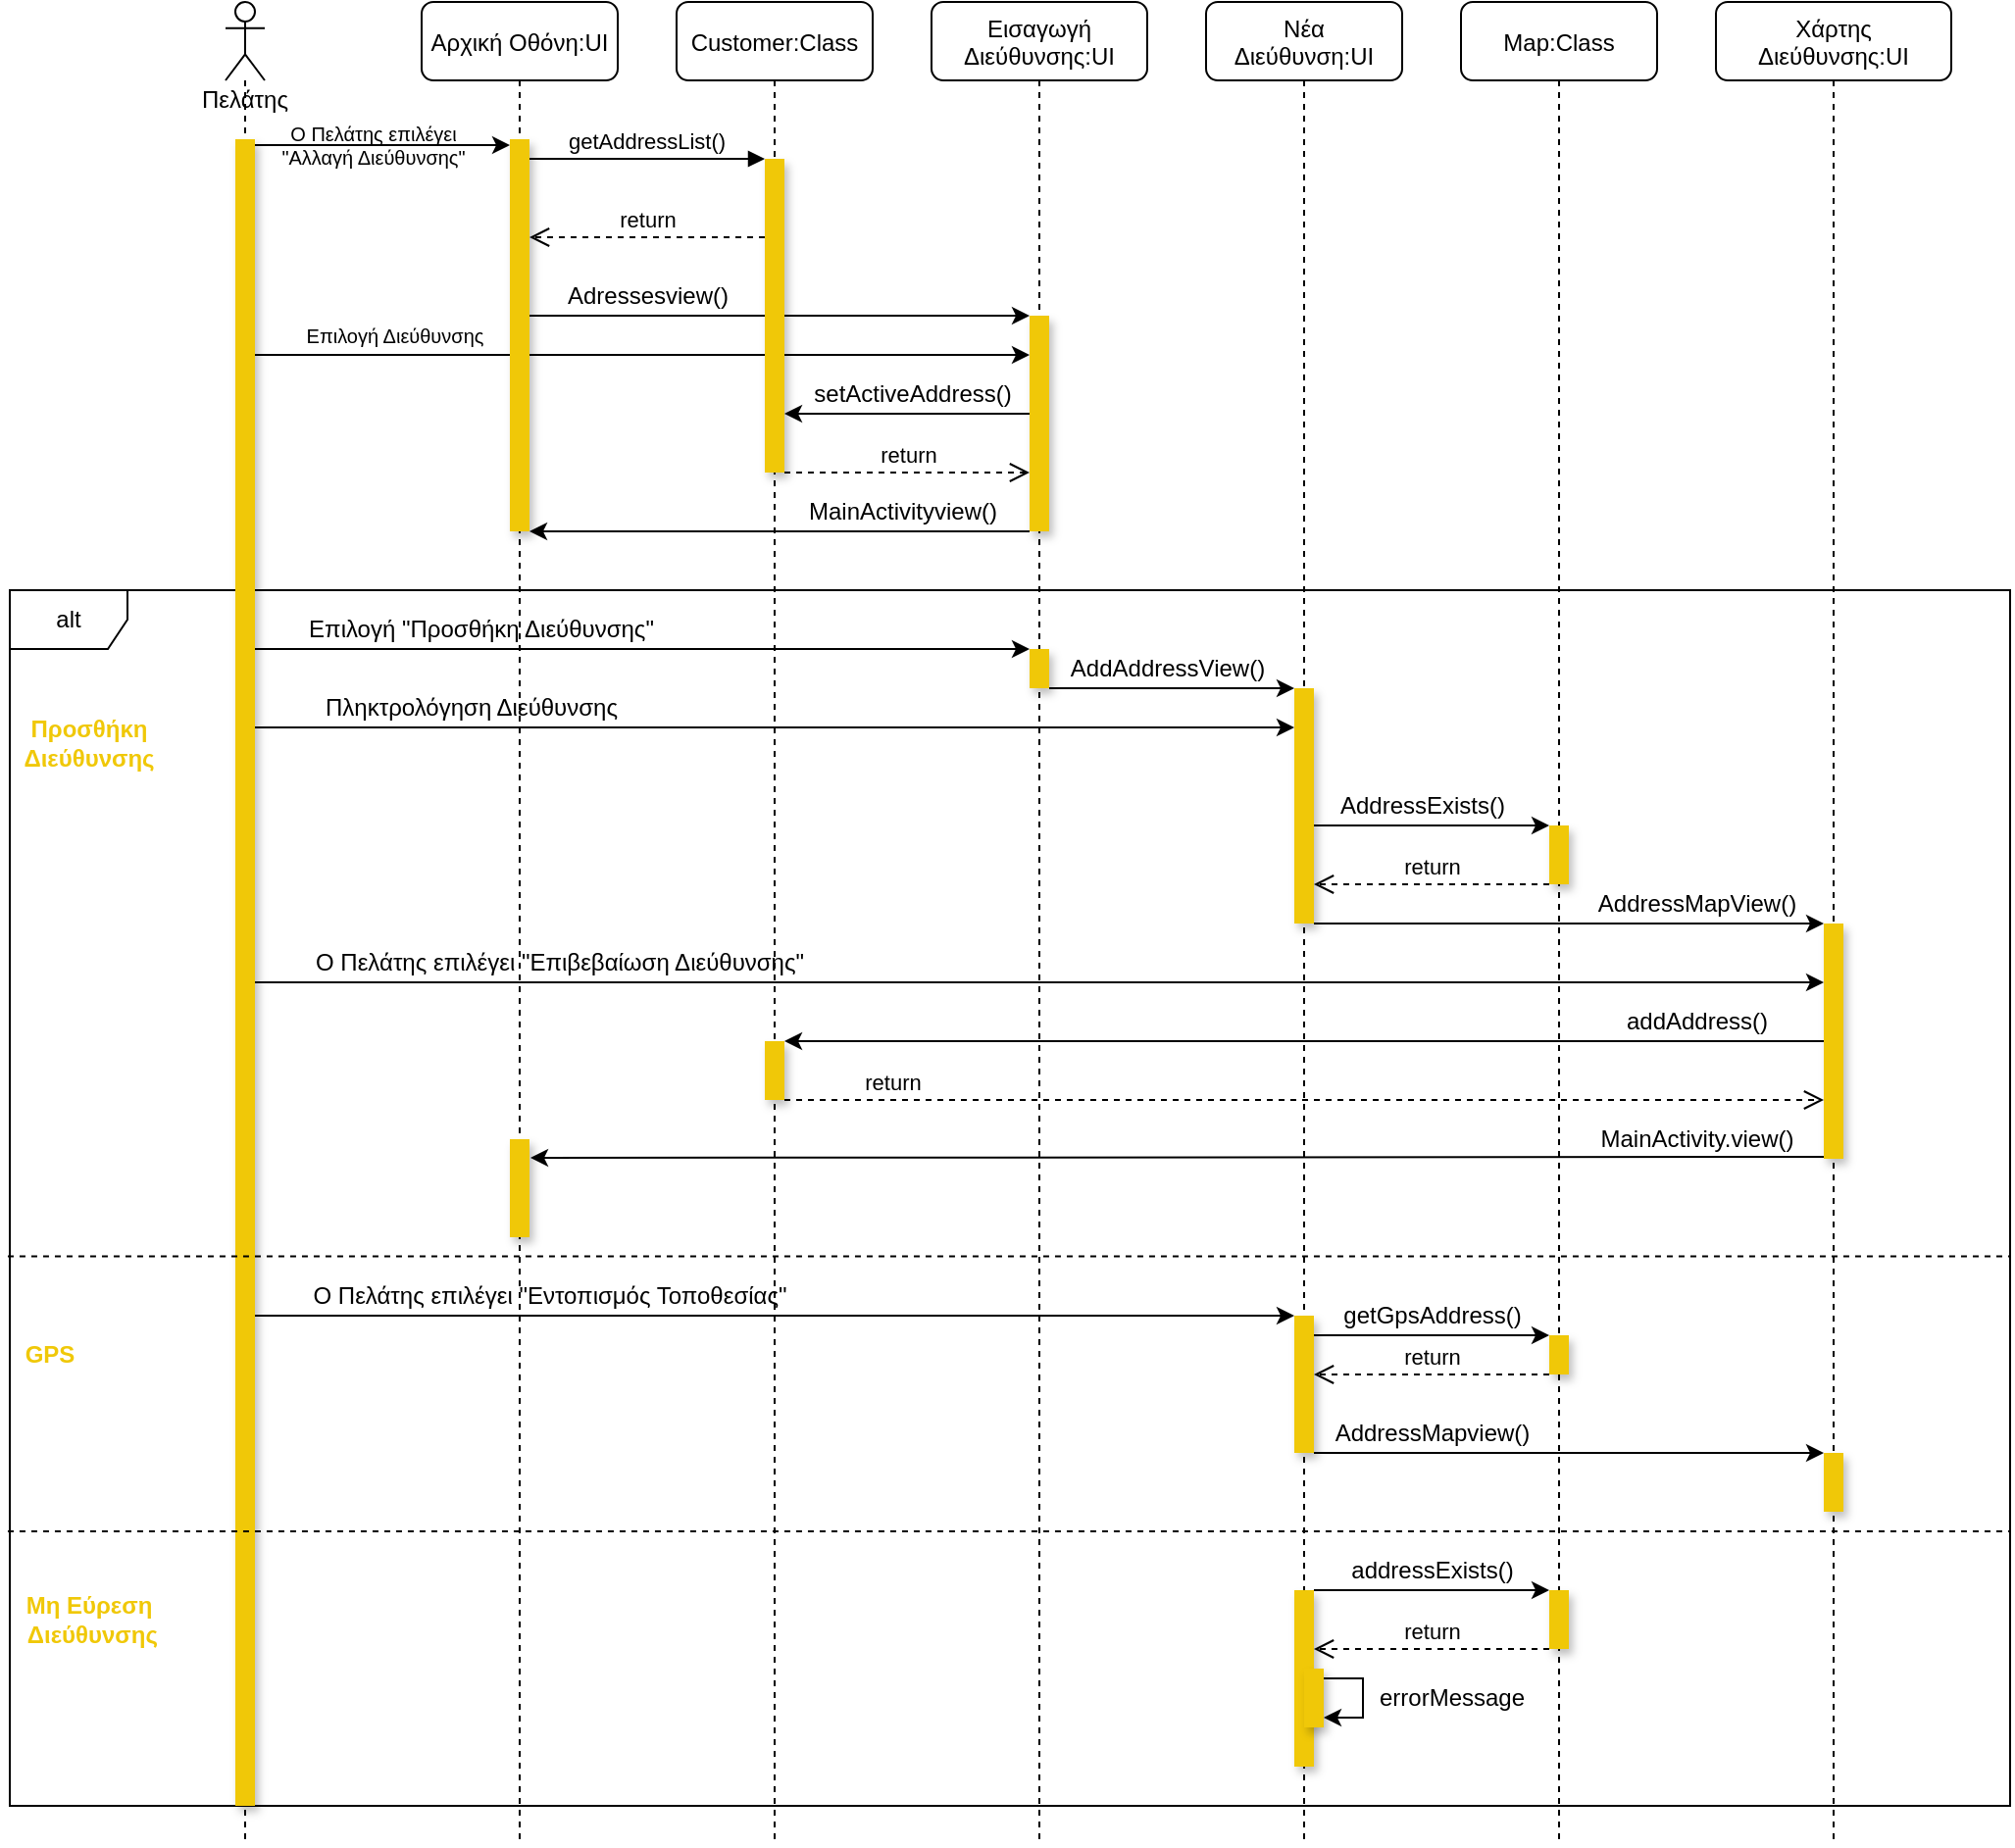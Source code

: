 <mxfile version="18.0.6" type="device"><diagram id="kgpKYQtTHZ0yAKxKKP6v" name="Page-1"><mxGraphModel dx="612" dy="506" grid="1" gridSize="10" guides="1" tooltips="1" connect="1" arrows="1" fold="1" page="1" pageScale="1" pageWidth="850" pageHeight="1100" math="0" shadow="0"><root><mxCell id="0"/><mxCell id="1" parent="0"/><mxCell id="HkhpPKgz1StIO--WnD1c-1" style="edgeStyle=orthogonalEdgeStyle;rounded=0;orthogonalLoop=1;jettySize=auto;html=1;" parent="1" source="HkhpPKgz1StIO--WnD1c-14" target="HkhpPKgz1StIO--WnD1c-18" edge="1"><mxGeometry relative="1" as="geometry"><Array as="points"><mxPoint x="785" y="410"/><mxPoint x="785" y="410"/></Array></mxGeometry></mxCell><mxCell id="HkhpPKgz1StIO--WnD1c-2" value="Επιλογή Διεύθυνσης" style="edgeLabel;html=1;align=center;verticalAlign=middle;resizable=0;points=[];fontSize=10;" parent="HkhpPKgz1StIO--WnD1c-1" vertex="1" connectable="0"><mxGeometry x="-0.725" y="1" relative="1" as="geometry"><mxPoint x="16" y="-9" as="offset"/></mxGeometry></mxCell><mxCell id="HkhpPKgz1StIO--WnD1c-3" style="edgeStyle=orthogonalEdgeStyle;rounded=0;orthogonalLoop=1;jettySize=auto;html=1;" parent="1" source="HkhpPKgz1StIO--WnD1c-6" target="HkhpPKgz1StIO--WnD1c-18" edge="1"><mxGeometry relative="1" as="geometry"><Array as="points"><mxPoint x="695" y="390"/><mxPoint x="695" y="390"/></Array></mxGeometry></mxCell><mxCell id="HkhpPKgz1StIO--WnD1c-4" value="alt" style="shape=umlFrame;whiteSpace=wrap;html=1;shadow=0;fillColor=#FFFFFF;gradientColor=none;" parent="1" vertex="1"><mxGeometry x="365" y="530" width="1020" height="620" as="geometry"/></mxCell><mxCell id="HkhpPKgz1StIO--WnD1c-5" value="Αρχική Οθόνη:UI" style="shape=umlLifeline;perimeter=lifelinePerimeter;container=1;collapsible=0;recursiveResize=0;rounded=1;shadow=0;strokeWidth=1;" parent="1" vertex="1"><mxGeometry x="575" y="230" width="100" height="940" as="geometry"/></mxCell><mxCell id="HkhpPKgz1StIO--WnD1c-6" value="" style="points=[];perimeter=orthogonalPerimeter;rounded=0;shadow=1;strokeWidth=1;gradientColor=none;fillColor=#F0C808;strokeColor=none;" parent="HkhpPKgz1StIO--WnD1c-5" vertex="1"><mxGeometry x="45" y="70" width="10" height="200" as="geometry"/></mxCell><mxCell id="HkhpPKgz1StIO--WnD1c-7" value="" style="html=1;points=[];perimeter=orthogonalPerimeter;shadow=1;fillColor=#F0C808;gradientColor=none;fontColor=#000000;strokeColor=none;" parent="HkhpPKgz1StIO--WnD1c-5" vertex="1"><mxGeometry x="45" y="580" width="10" height="50" as="geometry"/></mxCell><mxCell id="HkhpPKgz1StIO--WnD1c-8" style="edgeStyle=orthogonalEdgeStyle;rounded=0;orthogonalLoop=1;jettySize=auto;html=1;entryX=1.05;entryY=0.19;entryDx=0;entryDy=0;entryPerimeter=0;" parent="HkhpPKgz1StIO--WnD1c-5" target="HkhpPKgz1StIO--WnD1c-7" edge="1"><mxGeometry relative="1" as="geometry"><mxPoint x="720" y="589" as="sourcePoint"/><mxPoint x="75" y="590" as="targetPoint"/><Array as="points"/></mxGeometry></mxCell><mxCell id="HkhpPKgz1StIO--WnD1c-9" value="Customer:Class" style="shape=umlLifeline;perimeter=lifelinePerimeter;container=1;collapsible=0;recursiveResize=0;rounded=1;shadow=0;strokeWidth=1;" parent="1" vertex="1"><mxGeometry x="705" y="230" width="100" height="940" as="geometry"/></mxCell><mxCell id="HkhpPKgz1StIO--WnD1c-10" value="" style="points=[];perimeter=orthogonalPerimeter;rounded=0;shadow=1;strokeWidth=1;fillColor=#F0C808;strokeColor=none;" parent="HkhpPKgz1StIO--WnD1c-9" vertex="1"><mxGeometry x="45" y="80" width="10" height="160" as="geometry"/></mxCell><mxCell id="HkhpPKgz1StIO--WnD1c-11" value="" style="html=1;points=[];perimeter=orthogonalPerimeter;shadow=1;fillColor=#F0C808;gradientColor=none;fontColor=#000000;strokeColor=none;" parent="HkhpPKgz1StIO--WnD1c-9" vertex="1"><mxGeometry x="45" y="530" width="10" height="30" as="geometry"/></mxCell><mxCell id="HkhpPKgz1StIO--WnD1c-12" value="getAddressList()" style="verticalAlign=bottom;endArrow=block;entryX=0;entryY=0;shadow=0;strokeWidth=1;" parent="1" source="HkhpPKgz1StIO--WnD1c-6" target="HkhpPKgz1StIO--WnD1c-10" edge="1"><mxGeometry relative="1" as="geometry"><mxPoint x="500" y="310" as="sourcePoint"/></mxGeometry></mxCell><mxCell id="HkhpPKgz1StIO--WnD1c-13" value="Πελάτης" style="shape=umlLifeline;participant=umlActor;perimeter=lifelinePerimeter;whiteSpace=wrap;html=1;container=1;collapsible=0;recursiveResize=0;verticalAlign=top;spacingTop=36;outlineConnect=0;" parent="1" vertex="1"><mxGeometry x="475" y="230" width="20" height="940" as="geometry"/></mxCell><mxCell id="HkhpPKgz1StIO--WnD1c-14" value="" style="html=1;points=[];perimeter=orthogonalPerimeter;fillColor=#F0C808;strokeColor=none;shadow=1;" parent="HkhpPKgz1StIO--WnD1c-13" vertex="1"><mxGeometry x="5" y="70" width="10" height="850" as="geometry"/></mxCell><mxCell id="HkhpPKgz1StIO--WnD1c-15" style="edgeStyle=orthogonalEdgeStyle;rounded=0;orthogonalLoop=1;jettySize=auto;html=1;" parent="1" edge="1"><mxGeometry relative="1" as="geometry"><Array as="points"><mxPoint x="575" y="303"/><mxPoint x="575" y="303"/></Array><mxPoint x="490" y="303" as="sourcePoint"/><mxPoint x="620" y="303" as="targetPoint"/></mxGeometry></mxCell><mxCell id="HkhpPKgz1StIO--WnD1c-16" value="return" style="html=1;verticalAlign=bottom;endArrow=open;dashed=1;endSize=8;rounded=0;" parent="1" source="HkhpPKgz1StIO--WnD1c-10" target="HkhpPKgz1StIO--WnD1c-6" edge="1"><mxGeometry relative="1" as="geometry"><mxPoint x="815" y="360" as="sourcePoint"/><mxPoint x="735" y="360" as="targetPoint"/><Array as="points"><mxPoint x="685" y="350"/></Array></mxGeometry></mxCell><mxCell id="HkhpPKgz1StIO--WnD1c-17" value="Εισαγωγή&#10;Διεύθυνσης:UI" style="shape=umlLifeline;perimeter=lifelinePerimeter;container=1;collapsible=0;recursiveResize=0;rounded=1;shadow=0;strokeWidth=1;" parent="1" vertex="1"><mxGeometry x="835" y="230" width="110" height="940" as="geometry"/></mxCell><mxCell id="HkhpPKgz1StIO--WnD1c-18" value="" style="points=[];perimeter=orthogonalPerimeter;rounded=0;shadow=1;strokeWidth=1;fillColor=#F0C808;strokeColor=none;" parent="HkhpPKgz1StIO--WnD1c-17" vertex="1"><mxGeometry x="50" y="160" width="10" height="110" as="geometry"/></mxCell><mxCell id="HkhpPKgz1StIO--WnD1c-19" value="" style="points=[];perimeter=orthogonalPerimeter;rounded=0;shadow=1;strokeWidth=1;fillColor=#F0C808;strokeColor=none;" parent="HkhpPKgz1StIO--WnD1c-17" vertex="1"><mxGeometry x="50" y="330" width="10" height="20" as="geometry"/></mxCell><mxCell id="HkhpPKgz1StIO--WnD1c-20" value="Adressesview()" style="text;html=1;align=center;verticalAlign=middle;resizable=0;points=[];autosize=1;strokeColor=none;fillColor=none;" parent="1" vertex="1"><mxGeometry x="640" y="370" width="100" height="20" as="geometry"/></mxCell><mxCell id="HkhpPKgz1StIO--WnD1c-21" style="edgeStyle=orthogonalEdgeStyle;rounded=0;orthogonalLoop=1;jettySize=auto;html=1;" parent="1" source="HkhpPKgz1StIO--WnD1c-18" target="HkhpPKgz1StIO--WnD1c-10" edge="1"><mxGeometry relative="1" as="geometry"><Array as="points"><mxPoint x="815" y="440"/><mxPoint x="815" y="440"/></Array></mxGeometry></mxCell><mxCell id="HkhpPKgz1StIO--WnD1c-22" value="setActiveAddress()" style="text;html=1;align=center;verticalAlign=middle;resizable=0;points=[];autosize=1;strokeColor=none;fillColor=none;" parent="1" vertex="1"><mxGeometry x="765" y="420" width="120" height="20" as="geometry"/></mxCell><mxCell id="HkhpPKgz1StIO--WnD1c-23" value="return" style="html=1;verticalAlign=bottom;endArrow=open;dashed=1;endSize=8;rounded=0;" parent="1" source="HkhpPKgz1StIO--WnD1c-10" target="HkhpPKgz1StIO--WnD1c-18" edge="1"><mxGeometry relative="1" as="geometry"><mxPoint x="785" y="470" as="sourcePoint"/><mxPoint x="815" y="470" as="targetPoint"/><Array as="points"><mxPoint x="775" y="470"/></Array></mxGeometry></mxCell><mxCell id="HkhpPKgz1StIO--WnD1c-24" style="edgeStyle=orthogonalEdgeStyle;rounded=0;orthogonalLoop=1;jettySize=auto;html=1;" parent="1" source="HkhpPKgz1StIO--WnD1c-18" target="HkhpPKgz1StIO--WnD1c-6" edge="1"><mxGeometry relative="1" as="geometry"><Array as="points"><mxPoint x="755" y="500"/><mxPoint x="755" y="500"/></Array></mxGeometry></mxCell><mxCell id="HkhpPKgz1StIO--WnD1c-25" value="MainActivityview()" style="text;html=1;align=center;verticalAlign=middle;resizable=0;points=[];autosize=1;strokeColor=none;fillColor=none;" parent="1" vertex="1"><mxGeometry x="765" y="480" width="110" height="20" as="geometry"/></mxCell><mxCell id="HkhpPKgz1StIO--WnD1c-26" style="edgeStyle=orthogonalEdgeStyle;rounded=0;orthogonalLoop=1;jettySize=auto;html=1;" parent="1" source="HkhpPKgz1StIO--WnD1c-14" edge="1"><mxGeometry relative="1" as="geometry"><mxPoint x="885" y="560" as="targetPoint"/><Array as="points"><mxPoint x="585" y="560"/><mxPoint x="585" y="560"/></Array></mxGeometry></mxCell><mxCell id="HkhpPKgz1StIO--WnD1c-27" value="Επιλογή &quot;Προσθήκη Διεύθυνσης&quot;" style="text;html=1;align=center;verticalAlign=middle;resizable=0;points=[];autosize=1;strokeColor=none;fillColor=none;" parent="1" vertex="1"><mxGeometry x="505" y="540" width="200" height="20" as="geometry"/></mxCell><mxCell id="HkhpPKgz1StIO--WnD1c-28" value="Νέα &#10;Διεύθυνση:UI" style="shape=umlLifeline;perimeter=lifelinePerimeter;container=1;collapsible=0;recursiveResize=0;rounded=1;shadow=0;strokeWidth=1;" parent="1" vertex="1"><mxGeometry x="975" y="230" width="100" height="940" as="geometry"/></mxCell><mxCell id="HkhpPKgz1StIO--WnD1c-29" value="" style="points=[];perimeter=orthogonalPerimeter;rounded=0;shadow=1;strokeWidth=1;fillColor=#F0C808;strokeColor=none;" parent="HkhpPKgz1StIO--WnD1c-28" vertex="1"><mxGeometry x="45" y="350" width="10" height="120" as="geometry"/></mxCell><mxCell id="HkhpPKgz1StIO--WnD1c-30" value="" style="points=[];perimeter=orthogonalPerimeter;rounded=0;shadow=1;strokeWidth=1;fillColor=#F0C808;strokeColor=none;" parent="HkhpPKgz1StIO--WnD1c-28" vertex="1"><mxGeometry x="45" y="670" width="10" height="70" as="geometry"/></mxCell><mxCell id="HkhpPKgz1StIO--WnD1c-31" value="" style="points=[];perimeter=orthogonalPerimeter;rounded=0;shadow=1;strokeWidth=1;fillColor=#F0C808;strokeColor=none;" parent="HkhpPKgz1StIO--WnD1c-28" vertex="1"><mxGeometry x="45" y="810" width="10" height="90" as="geometry"/></mxCell><mxCell id="HkhpPKgz1StIO--WnD1c-32" style="edgeStyle=orthogonalEdgeStyle;rounded=0;orthogonalLoop=1;jettySize=auto;html=1;" parent="1" source="HkhpPKgz1StIO--WnD1c-19" target="HkhpPKgz1StIO--WnD1c-29" edge="1"><mxGeometry relative="1" as="geometry"><Array as="points"><mxPoint x="890" y="580"/></Array></mxGeometry></mxCell><mxCell id="HkhpPKgz1StIO--WnD1c-33" style="edgeStyle=orthogonalEdgeStyle;rounded=0;orthogonalLoop=1;jettySize=auto;html=1;" parent="1" source="HkhpPKgz1StIO--WnD1c-14" target="HkhpPKgz1StIO--WnD1c-29" edge="1"><mxGeometry relative="1" as="geometry"><Array as="points"><mxPoint x="745" y="600"/><mxPoint x="745" y="600"/></Array></mxGeometry></mxCell><mxCell id="HkhpPKgz1StIO--WnD1c-34" value="Πληκτρολόγηση Διεύθυνσης" style="text;html=1;align=center;verticalAlign=middle;resizable=0;points=[];autosize=1;strokeColor=none;fillColor=none;" parent="1" vertex="1"><mxGeometry x="510" y="580" width="180" height="20" as="geometry"/></mxCell><mxCell id="HkhpPKgz1StIO--WnD1c-35" value="Map:Class" style="shape=umlLifeline;perimeter=lifelinePerimeter;container=1;collapsible=0;recursiveResize=0;rounded=1;shadow=0;strokeWidth=1;" parent="1" vertex="1"><mxGeometry x="1105" y="230" width="100" height="940" as="geometry"/></mxCell><mxCell id="HkhpPKgz1StIO--WnD1c-36" value="" style="points=[];perimeter=orthogonalPerimeter;rounded=0;shadow=1;strokeWidth=1;fillColor=#F0C808;strokeColor=none;" parent="HkhpPKgz1StIO--WnD1c-35" vertex="1"><mxGeometry x="45" y="420" width="10" height="30" as="geometry"/></mxCell><mxCell id="HkhpPKgz1StIO--WnD1c-37" value="" style="points=[];perimeter=orthogonalPerimeter;rounded=0;shadow=1;strokeWidth=1;fillColor=#F0C808;strokeColor=none;" parent="HkhpPKgz1StIO--WnD1c-35" vertex="1"><mxGeometry x="45" y="680" width="10" height="20" as="geometry"/></mxCell><mxCell id="HkhpPKgz1StIO--WnD1c-38" value="" style="points=[];perimeter=orthogonalPerimeter;rounded=0;shadow=1;strokeWidth=1;fillColor=#F0C808;strokeColor=none;" parent="HkhpPKgz1StIO--WnD1c-35" vertex="1"><mxGeometry x="45" y="810" width="10" height="30" as="geometry"/></mxCell><mxCell id="HkhpPKgz1StIO--WnD1c-39" style="edgeStyle=orthogonalEdgeStyle;rounded=0;orthogonalLoop=1;jettySize=auto;html=1;" parent="1" source="HkhpPKgz1StIO--WnD1c-29" target="HkhpPKgz1StIO--WnD1c-36" edge="1"><mxGeometry relative="1" as="geometry"><Array as="points"><mxPoint x="1085" y="650"/><mxPoint x="1085" y="650"/></Array></mxGeometry></mxCell><mxCell id="HkhpPKgz1StIO--WnD1c-40" value="AddressExists()" style="text;html=1;align=center;verticalAlign=middle;resizable=0;points=[];autosize=1;strokeColor=none;fillColor=none;" parent="1" vertex="1"><mxGeometry x="1035" y="630" width="100" height="20" as="geometry"/></mxCell><mxCell id="HkhpPKgz1StIO--WnD1c-41" value="return" style="html=1;verticalAlign=bottom;endArrow=open;dashed=1;endSize=8;rounded=0;" parent="1" source="HkhpPKgz1StIO--WnD1c-36" target="HkhpPKgz1StIO--WnD1c-29" edge="1"><mxGeometry relative="1" as="geometry"><mxPoint x="885" y="650" as="sourcePoint"/><mxPoint x="805" y="650" as="targetPoint"/><Array as="points"><mxPoint x="1085" y="680"/></Array></mxGeometry></mxCell><mxCell id="HkhpPKgz1StIO--WnD1c-42" value="Χάρτης &#10;Διεύθυνσης:UI" style="shape=umlLifeline;perimeter=lifelinePerimeter;container=1;collapsible=0;recursiveResize=0;rounded=1;shadow=0;strokeWidth=1;" parent="1" vertex="1"><mxGeometry x="1235" y="230" width="120" height="940" as="geometry"/></mxCell><mxCell id="HkhpPKgz1StIO--WnD1c-43" value="" style="points=[];perimeter=orthogonalPerimeter;rounded=0;shadow=1;strokeWidth=1;fillColor=#F0C808;strokeColor=none;" parent="HkhpPKgz1StIO--WnD1c-42" vertex="1"><mxGeometry x="55" y="470" width="10" height="120" as="geometry"/></mxCell><mxCell id="HkhpPKgz1StIO--WnD1c-44" value="" style="points=[];perimeter=orthogonalPerimeter;rounded=0;shadow=1;strokeWidth=1;fillColor=#F0C808;strokeColor=none;" parent="HkhpPKgz1StIO--WnD1c-42" vertex="1"><mxGeometry x="55" y="740" width="10" height="30" as="geometry"/></mxCell><mxCell id="HkhpPKgz1StIO--WnD1c-45" style="edgeStyle=orthogonalEdgeStyle;rounded=0;orthogonalLoop=1;jettySize=auto;html=1;" parent="1" source="HkhpPKgz1StIO--WnD1c-29" target="HkhpPKgz1StIO--WnD1c-43" edge="1"><mxGeometry relative="1" as="geometry"><Array as="points"><mxPoint x="1095" y="700"/><mxPoint x="1095" y="700"/></Array></mxGeometry></mxCell><mxCell id="HkhpPKgz1StIO--WnD1c-46" value="AddressMapView()" style="text;html=1;align=center;verticalAlign=middle;resizable=0;points=[];autosize=1;strokeColor=none;fillColor=none;" parent="1" vertex="1"><mxGeometry x="1165" y="680" width="120" height="20" as="geometry"/></mxCell><mxCell id="HkhpPKgz1StIO--WnD1c-47" style="edgeStyle=orthogonalEdgeStyle;rounded=0;orthogonalLoop=1;jettySize=auto;html=1;" parent="1" source="HkhpPKgz1StIO--WnD1c-14" target="HkhpPKgz1StIO--WnD1c-43" edge="1"><mxGeometry relative="1" as="geometry"><Array as="points"><mxPoint x="895" y="730"/><mxPoint x="895" y="730"/></Array></mxGeometry></mxCell><mxCell id="HkhpPKgz1StIO--WnD1c-48" value="Ο Πελάτης επιλέγει &quot;Επιβεβαίωση Διεύθυνσης&quot;" style="text;html=1;align=center;verticalAlign=middle;resizable=0;points=[];autosize=1;strokeColor=none;fillColor=none;" parent="1" vertex="1"><mxGeometry x="500" y="710" width="290" height="20" as="geometry"/></mxCell><mxCell id="HkhpPKgz1StIO--WnD1c-49" style="edgeStyle=orthogonalEdgeStyle;rounded=0;orthogonalLoop=1;jettySize=auto;html=1;" parent="1" source="HkhpPKgz1StIO--WnD1c-43" target="HkhpPKgz1StIO--WnD1c-11" edge="1"><mxGeometry relative="1" as="geometry"><Array as="points"><mxPoint x="1025" y="760"/><mxPoint x="1025" y="760"/></Array></mxGeometry></mxCell><mxCell id="HkhpPKgz1StIO--WnD1c-50" value="addAddress()" style="text;html=1;align=center;verticalAlign=middle;resizable=0;points=[];autosize=1;strokeColor=none;fillColor=none;" parent="1" vertex="1"><mxGeometry x="1180" y="740" width="90" height="20" as="geometry"/></mxCell><mxCell id="HkhpPKgz1StIO--WnD1c-51" value="return" style="html=1;verticalAlign=bottom;endArrow=open;dashed=1;endSize=8;rounded=0;" parent="1" source="HkhpPKgz1StIO--WnD1c-11" target="HkhpPKgz1StIO--WnD1c-43" edge="1"><mxGeometry x="-0.792" relative="1" as="geometry"><mxPoint x="925" y="770" as="sourcePoint"/><mxPoint x="845" y="770" as="targetPoint"/><Array as="points"><mxPoint x="1005" y="790"/></Array><mxPoint as="offset"/></mxGeometry></mxCell><mxCell id="HkhpPKgz1StIO--WnD1c-52" value="MainActivity.view()" style="text;html=1;align=center;verticalAlign=middle;resizable=0;points=[];autosize=1;strokeColor=none;fillColor=none;" parent="1" vertex="1"><mxGeometry x="1170" y="800" width="110" height="20" as="geometry"/></mxCell><mxCell id="HkhpPKgz1StIO--WnD1c-53" value="AddAddressView()" style="text;html=1;align=center;verticalAlign=middle;resizable=0;points=[];autosize=1;strokeColor=none;fillColor=none;" parent="1" vertex="1"><mxGeometry x="900" y="560" width="110" height="20" as="geometry"/></mxCell><mxCell id="HkhpPKgz1StIO--WnD1c-54" value="Προσθήκη&lt;br&gt;Διεύθυνσης" style="text;html=1;align=center;verticalAlign=middle;resizable=0;points=[];autosize=1;strokeColor=none;fillColor=none;fontColor=#F0C808;fontStyle=1" parent="1" vertex="1"><mxGeometry x="365" y="593" width="80" height="30" as="geometry"/></mxCell><mxCell id="HkhpPKgz1StIO--WnD1c-55" value="" style="endArrow=none;dashed=1;html=1;rounded=0;fontColor=#F0C808;exitX=-0.001;exitY=0.548;exitDx=0;exitDy=0;exitPerimeter=0;entryX=1;entryY=0.548;entryDx=0;entryDy=0;entryPerimeter=0;" parent="1" source="HkhpPKgz1StIO--WnD1c-4" target="HkhpPKgz1StIO--WnD1c-4" edge="1"><mxGeometry width="50" height="50" relative="1" as="geometry"><mxPoint x="1025" y="950" as="sourcePoint"/><mxPoint x="1075" y="900" as="targetPoint"/></mxGeometry></mxCell><mxCell id="HkhpPKgz1StIO--WnD1c-56" value="GPS" style="text;html=1;align=center;verticalAlign=middle;resizable=0;points=[];autosize=1;strokeColor=none;fillColor=none;fontColor=#F0C808;fontStyle=1" parent="1" vertex="1"><mxGeometry x="365" y="910" width="40" height="20" as="geometry"/></mxCell><mxCell id="HkhpPKgz1StIO--WnD1c-57" style="edgeStyle=orthogonalEdgeStyle;rounded=0;orthogonalLoop=1;jettySize=auto;html=1;fontColor=#F0C808;" parent="1" source="HkhpPKgz1StIO--WnD1c-14" target="HkhpPKgz1StIO--WnD1c-30" edge="1"><mxGeometry relative="1" as="geometry"><Array as="points"><mxPoint x="755" y="900"/><mxPoint x="755" y="900"/></Array></mxGeometry></mxCell><mxCell id="HkhpPKgz1StIO--WnD1c-58" value="&lt;font color=&quot;#000000&quot;&gt;Ο Πελάτης επιλέγει &quot;Εντοπισμός Τοποθεσίας&quot;&lt;/font&gt;" style="text;html=1;align=center;verticalAlign=middle;resizable=0;points=[];autosize=1;strokeColor=none;fillColor=none;fontColor=#F0C808;" parent="1" vertex="1"><mxGeometry x="500" y="880" width="280" height="20" as="geometry"/></mxCell><mxCell id="HkhpPKgz1StIO--WnD1c-59" style="edgeStyle=orthogonalEdgeStyle;rounded=0;orthogonalLoop=1;jettySize=auto;html=1;fontColor=#000000;" parent="1" source="HkhpPKgz1StIO--WnD1c-30" target="HkhpPKgz1StIO--WnD1c-37" edge="1"><mxGeometry relative="1" as="geometry"><Array as="points"><mxPoint x="1115" y="910"/><mxPoint x="1115" y="910"/></Array></mxGeometry></mxCell><mxCell id="HkhpPKgz1StIO--WnD1c-60" value="getGpsAddress()" style="text;html=1;align=center;verticalAlign=middle;resizable=0;points=[];autosize=1;strokeColor=none;fillColor=none;fontColor=#000000;" parent="1" vertex="1"><mxGeometry x="1035" y="890" width="110" height="20" as="geometry"/></mxCell><mxCell id="HkhpPKgz1StIO--WnD1c-61" value="return" style="html=1;verticalAlign=bottom;endArrow=open;dashed=1;endSize=8;rounded=0;fontColor=#000000;" parent="1" source="HkhpPKgz1StIO--WnD1c-37" target="HkhpPKgz1StIO--WnD1c-30" edge="1"><mxGeometry relative="1" as="geometry"><mxPoint x="1115" y="940" as="sourcePoint"/><mxPoint x="1035" y="940" as="targetPoint"/><Array as="points"><mxPoint x="1095" y="930"/></Array></mxGeometry></mxCell><mxCell id="HkhpPKgz1StIO--WnD1c-62" style="edgeStyle=orthogonalEdgeStyle;rounded=0;orthogonalLoop=1;jettySize=auto;html=1;fontColor=#000000;" parent="1" source="HkhpPKgz1StIO--WnD1c-30" target="HkhpPKgz1StIO--WnD1c-44" edge="1"><mxGeometry relative="1" as="geometry"><Array as="points"><mxPoint x="1215" y="970"/><mxPoint x="1215" y="970"/></Array></mxGeometry></mxCell><mxCell id="HkhpPKgz1StIO--WnD1c-63" value="AddressMapview()" style="text;html=1;align=center;verticalAlign=middle;resizable=0;points=[];autosize=1;strokeColor=none;fillColor=none;fontColor=#000000;" parent="1" vertex="1"><mxGeometry x="1030" y="950" width="120" height="20" as="geometry"/></mxCell><mxCell id="HkhpPKgz1StIO--WnD1c-64" value="" style="endArrow=none;dashed=1;html=1;rounded=0;fontColor=#F0C808;exitX=-0.001;exitY=0.548;exitDx=0;exitDy=0;exitPerimeter=0;entryX=1;entryY=0.548;entryDx=0;entryDy=0;entryPerimeter=0;" parent="1" edge="1"><mxGeometry width="50" height="50" relative="1" as="geometry"><mxPoint x="363.98" y="1010" as="sourcePoint"/><mxPoint x="1385.0" y="1010" as="targetPoint"/></mxGeometry></mxCell><mxCell id="HkhpPKgz1StIO--WnD1c-65" value="Μη Εύρεση&lt;br&gt;&amp;nbsp;Διεύθυνσης" style="text;html=1;align=center;verticalAlign=middle;resizable=0;points=[];autosize=1;strokeColor=none;fillColor=none;fontColor=#F0C808;fontStyle=1" parent="1" vertex="1"><mxGeometry x="360" y="1040" width="90" height="30" as="geometry"/></mxCell><mxCell id="HkhpPKgz1StIO--WnD1c-66" value="addressExists()" style="text;html=1;align=center;verticalAlign=middle;resizable=0;points=[];autosize=1;strokeColor=none;fillColor=none;" parent="1" vertex="1"><mxGeometry x="1040" y="1020" width="100" height="20" as="geometry"/></mxCell><mxCell id="HkhpPKgz1StIO--WnD1c-67" style="edgeStyle=orthogonalEdgeStyle;rounded=0;orthogonalLoop=1;jettySize=auto;html=1;fontColor=#000000;" parent="1" source="HkhpPKgz1StIO--WnD1c-31" target="HkhpPKgz1StIO--WnD1c-38" edge="1"><mxGeometry relative="1" as="geometry"><Array as="points"><mxPoint x="1095" y="1040"/><mxPoint x="1095" y="1040"/></Array></mxGeometry></mxCell><mxCell id="HkhpPKgz1StIO--WnD1c-68" value="return" style="html=1;verticalAlign=bottom;endArrow=open;dashed=1;endSize=8;rounded=0;fontColor=#000000;" parent="1" source="HkhpPKgz1StIO--WnD1c-38" target="HkhpPKgz1StIO--WnD1c-31" edge="1"><mxGeometry relative="1" as="geometry"><mxPoint x="1125" y="1070" as="sourcePoint"/><mxPoint x="1045" y="1070" as="targetPoint"/><Array as="points"><mxPoint x="1085" y="1070"/></Array></mxGeometry></mxCell><mxCell id="HkhpPKgz1StIO--WnD1c-69" style="edgeStyle=orthogonalEdgeStyle;rounded=0;orthogonalLoop=1;jettySize=auto;html=1;fontColor=#000000;" parent="1" source="HkhpPKgz1StIO--WnD1c-70" target="HkhpPKgz1StIO--WnD1c-70" edge="1"><mxGeometry relative="1" as="geometry"/></mxCell><mxCell id="HkhpPKgz1StIO--WnD1c-70" value="" style="points=[];perimeter=orthogonalPerimeter;rounded=0;shadow=1;strokeWidth=1;fillColor=#F0C808;strokeColor=none;" parent="1" vertex="1"><mxGeometry x="1025" y="1080" width="10" height="30" as="geometry"/></mxCell><mxCell id="HkhpPKgz1StIO--WnD1c-71" value="errorMessage" style="text;html=1;align=center;verticalAlign=middle;resizable=0;points=[];autosize=1;strokeColor=none;fillColor=none;" parent="1" vertex="1"><mxGeometry x="1055" y="1085" width="90" height="20" as="geometry"/></mxCell><mxCell id="HkhpPKgz1StIO--WnD1c-72" value="Ο Πελάτης επιλέγει &lt;br style=&quot;font-size: 10px;&quot;&gt;&quot;Αλλαγή Διεύθυνσης&quot;" style="text;html=1;align=center;verticalAlign=middle;resizable=0;points=[];autosize=1;strokeColor=none;fillColor=none;fontSize=10;" parent="1" vertex="1"><mxGeometry x="490" y="288" width="120" height="30" as="geometry"/></mxCell></root></mxGraphModel></diagram></mxfile>